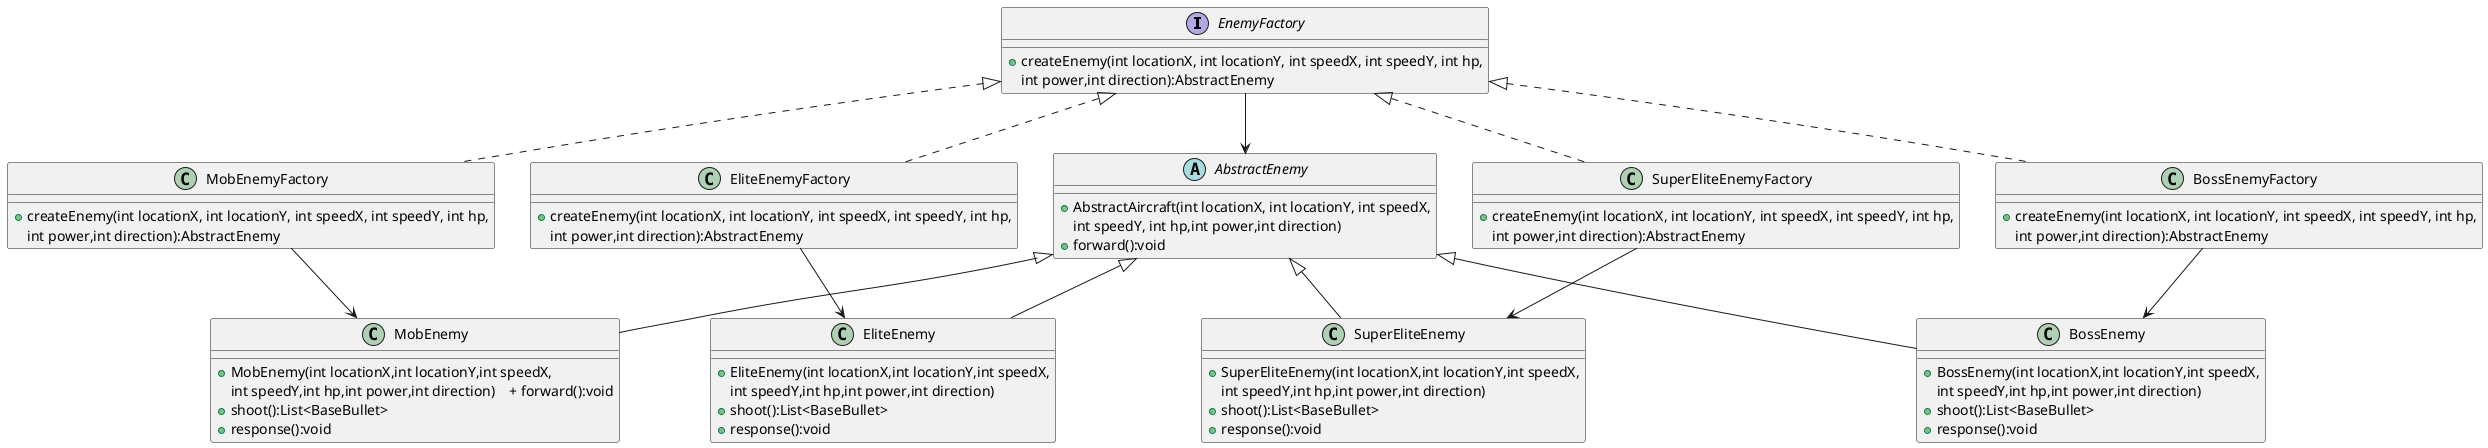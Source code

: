 @startuml
'https://plantuml.com/class-diagram

interface EnemyFactory
{
    +createEnemy(int locationX, int locationY, int speedX, int speedY, int hp,
          int power,int direction):AbstractEnemy
}
class MobEnemyFactory
{
    +createEnemy(int locationX, int locationY, int speedX, int speedY, int hp,
               int power,int direction):AbstractEnemy
}
EnemyFactory <|.. MobEnemyFactory
class EliteEnemyFactory
{
    +createEnemy(int locationX, int locationY, int speedX, int speedY, int hp,
               int power,int direction):AbstractEnemy
}
EnemyFactory <|.. EliteEnemyFactory
class SuperEliteEnemyFactory
{
    +createEnemy(int locationX, int locationY, int speedX, int speedY, int hp,
               int power,int direction):AbstractEnemy
}
EnemyFactory <|.. SuperEliteEnemyFactory
class BossEnemyFactory
{
    +createEnemy(int locationX, int locationY, int speedX, int speedY, int hp,
               int power,int direction):AbstractEnemy
}
EnemyFactory <|.. BossEnemyFactory
abstract class AbstractEnemy
{
     + AbstractAircraft(int locationX, int locationY, int speedX,
     int speedY, int hp,int power,int direction)
     + forward():void
}
class EliteEnemy {
    + EliteEnemy(int locationX,int locationY,int speedX,
    int speedY,int hp,int power,int direction)
    + shoot():List<BaseBullet>
    + response():void
}

AbstractEnemy <|-- EliteEnemy
class SuperEliteEnemy {
    + SuperEliteEnemy(int locationX,int locationY,int speedX,
    int speedY,int hp,int power,int direction)
    + shoot():List<BaseBullet>
    + response():void
}

AbstractEnemy <|-- SuperEliteEnemy
class BossEnemy {
    + BossEnemy(int locationX,int locationY,int speedX,
    int speedY,int hp,int power,int direction)
    + shoot():List<BaseBullet>
    + response():void
}

AbstractEnemy <|-- BossEnemy
class MobEnemy {
    + MobEnemy(int locationX,int locationY,int speedX,
                  int speedY,int hp,int power,int direction)    + forward():void
    + shoot():List<BaseBullet>
    + response():void
}
AbstractEnemy <|-- MobEnemy

EnemyFactory --> AbstractEnemy
EliteEnemyFactory --> EliteEnemy
MobEnemyFactory --> MobEnemy
SuperEliteEnemyFactory --> SuperEliteEnemy
BossEnemyFactory --> BossEnemy
@enduml